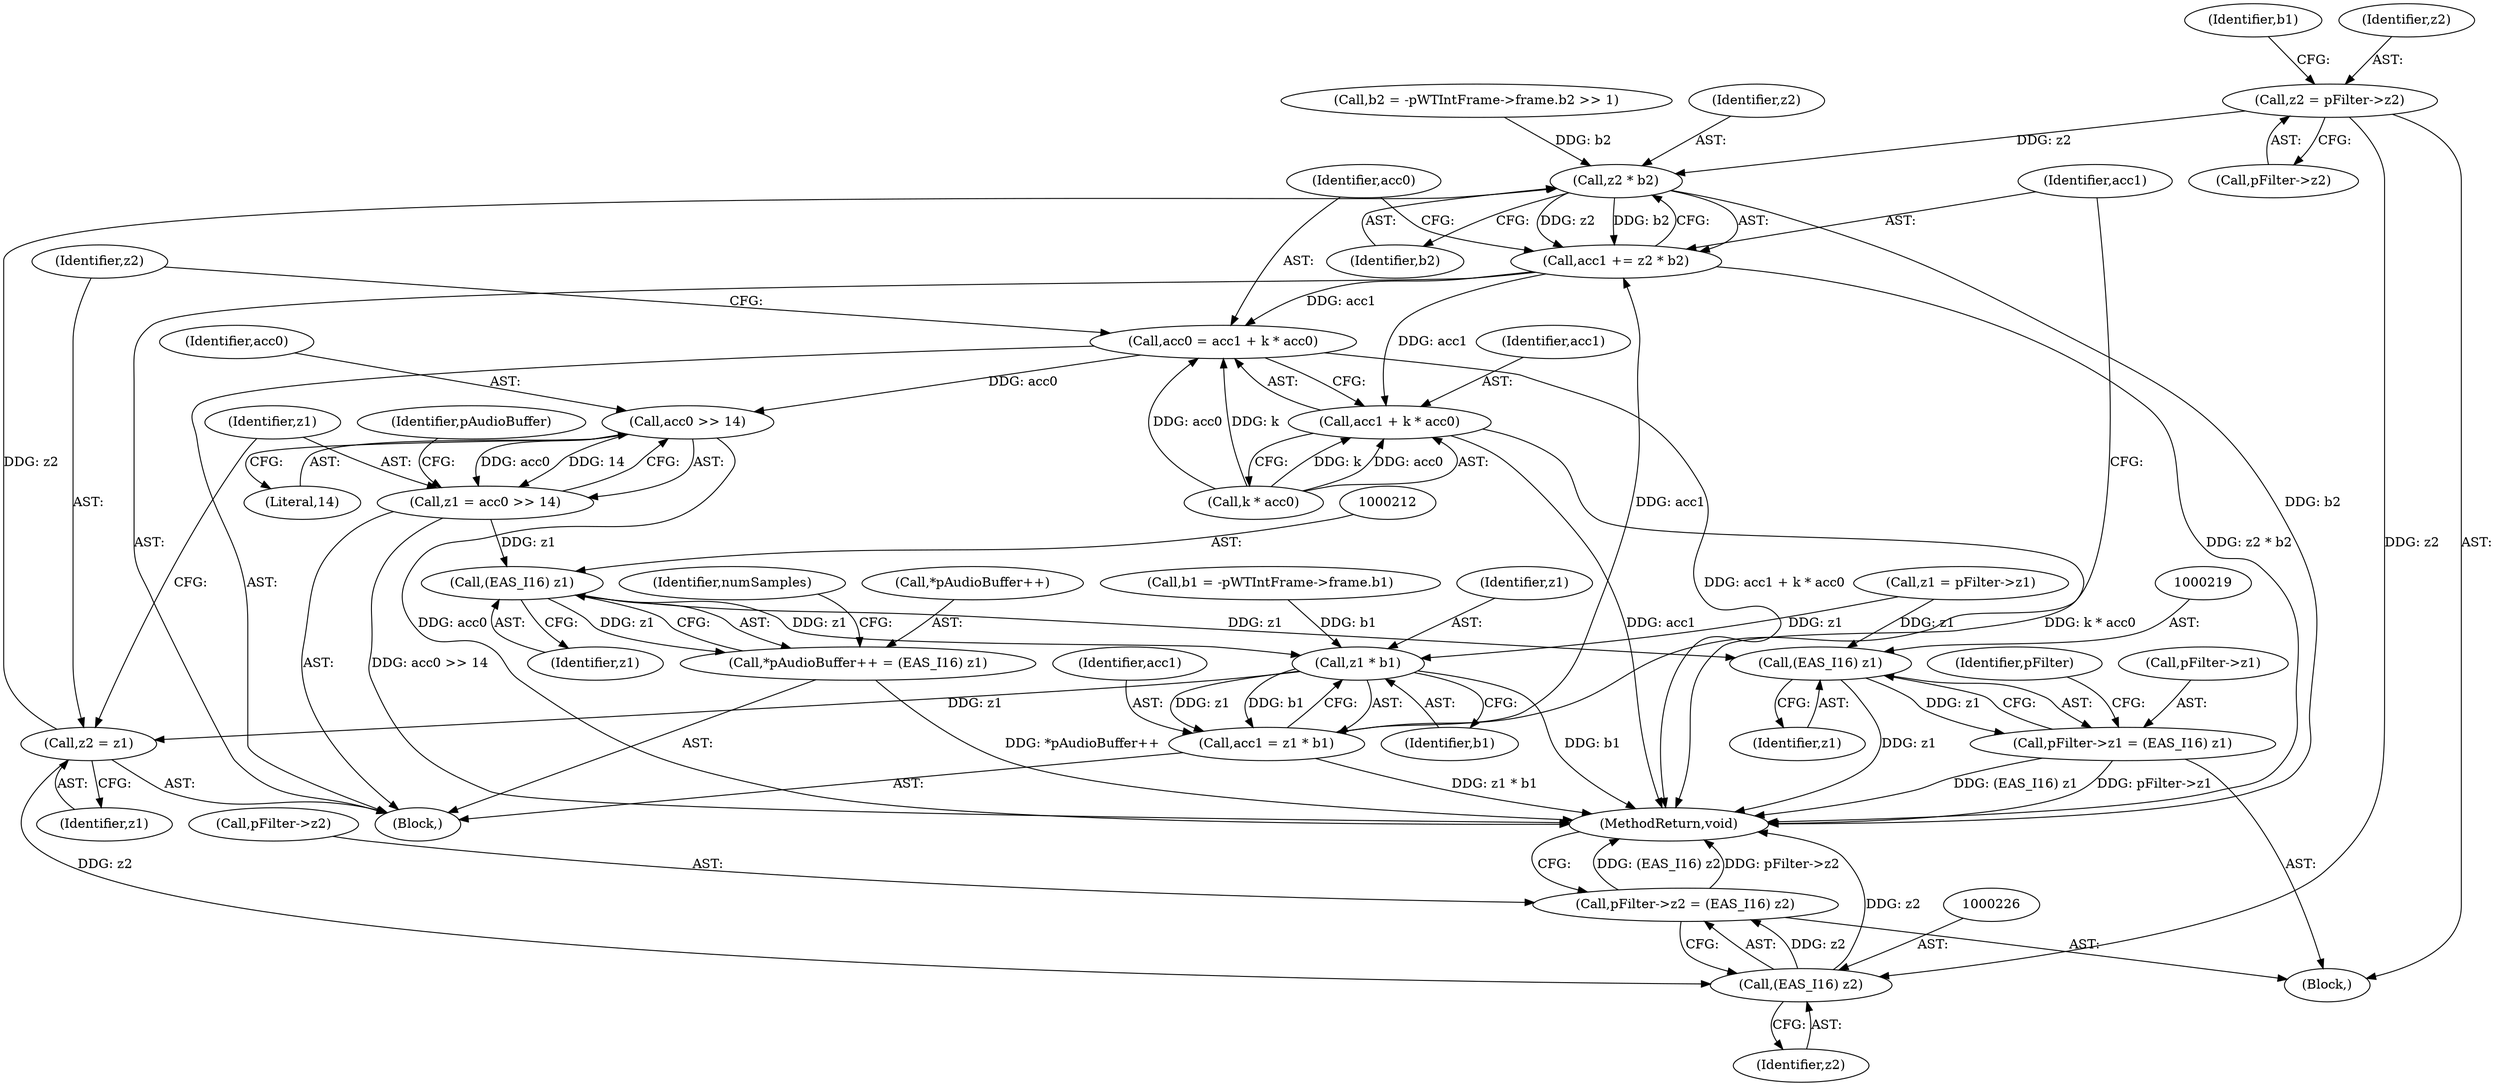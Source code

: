 digraph "0_Android_3ac044334c3ff6a61cb4238ff3ddaf17c7efcf49_3@pointer" {
"1000142" [label="(Call,z2 = pFilter->z2)"];
"1000189" [label="(Call,z2 * b2)"];
"1000187" [label="(Call,acc1 += z2 * b2)"];
"1000192" [label="(Call,acc0 = acc1 + k * acc0)"];
"1000204" [label="(Call,acc0 >> 14)"];
"1000202" [label="(Call,z1 = acc0 >> 14)"];
"1000211" [label="(Call,(EAS_I16) z1)"];
"1000184" [label="(Call,z1 * b1)"];
"1000182" [label="(Call,acc1 = z1 * b1)"];
"1000199" [label="(Call,z2 = z1)"];
"1000225" [label="(Call,(EAS_I16) z2)"];
"1000221" [label="(Call,pFilter->z2 = (EAS_I16) z2)"];
"1000207" [label="(Call,*pAudioBuffer++ = (EAS_I16) z1)"];
"1000218" [label="(Call,(EAS_I16) z1)"];
"1000214" [label="(Call,pFilter->z1 = (EAS_I16) z1)"];
"1000194" [label="(Call,acc1 + k * acc0)"];
"1000195" [label="(Identifier,acc1)"];
"1000228" [label="(MethodReturn,void)"];
"1000142" [label="(Call,z2 = pFilter->z2)"];
"1000205" [label="(Identifier,acc0)"];
"1000200" [label="(Identifier,z2)"];
"1000183" [label="(Identifier,acc1)"];
"1000227" [label="(Identifier,z2)"];
"1000155" [label="(Call,b2 = -pWTIntFrame->frame.b2 >> 1)"];
"1000186" [label="(Identifier,b1)"];
"1000203" [label="(Identifier,z1)"];
"1000176" [label="(Identifier,numSamples)"];
"1000177" [label="(Block,)"];
"1000223" [label="(Identifier,pFilter)"];
"1000206" [label="(Literal,14)"];
"1000192" [label="(Call,acc0 = acc1 + k * acc0)"];
"1000147" [label="(Call,b1 = -pWTIntFrame->frame.b1)"];
"1000185" [label="(Identifier,z1)"];
"1000222" [label="(Call,pFilter->z2)"];
"1000202" [label="(Call,z1 = acc0 >> 14)"];
"1000221" [label="(Call,pFilter->z2 = (EAS_I16) z2)"];
"1000211" [label="(Call,(EAS_I16) z1)"];
"1000184" [label="(Call,z1 * b1)"];
"1000220" [label="(Identifier,z1)"];
"1000193" [label="(Identifier,acc0)"];
"1000189" [label="(Call,z2 * b2)"];
"1000187" [label="(Call,acc1 += z2 * b2)"];
"1000207" [label="(Call,*pAudioBuffer++ = (EAS_I16) z1)"];
"1000196" [label="(Call,k * acc0)"];
"1000199" [label="(Call,z2 = z1)"];
"1000225" [label="(Call,(EAS_I16) z2)"];
"1000201" [label="(Identifier,z1)"];
"1000214" [label="(Call,pFilter->z1 = (EAS_I16) z1)"];
"1000137" [label="(Call,z1 = pFilter->z1)"];
"1000204" [label="(Call,acc0 >> 14)"];
"1000148" [label="(Identifier,b1)"];
"1000191" [label="(Identifier,b2)"];
"1000188" [label="(Identifier,acc1)"];
"1000143" [label="(Identifier,z2)"];
"1000208" [label="(Call,*pAudioBuffer++)"];
"1000218" [label="(Call,(EAS_I16) z1)"];
"1000182" [label="(Call,acc1 = z1 * b1)"];
"1000194" [label="(Call,acc1 + k * acc0)"];
"1000109" [label="(Block,)"];
"1000190" [label="(Identifier,z2)"];
"1000213" [label="(Identifier,z1)"];
"1000210" [label="(Identifier,pAudioBuffer)"];
"1000215" [label="(Call,pFilter->z1)"];
"1000144" [label="(Call,pFilter->z2)"];
"1000142" -> "1000109"  [label="AST: "];
"1000142" -> "1000144"  [label="CFG: "];
"1000143" -> "1000142"  [label="AST: "];
"1000144" -> "1000142"  [label="AST: "];
"1000148" -> "1000142"  [label="CFG: "];
"1000142" -> "1000189"  [label="DDG: z2"];
"1000142" -> "1000225"  [label="DDG: z2"];
"1000189" -> "1000187"  [label="AST: "];
"1000189" -> "1000191"  [label="CFG: "];
"1000190" -> "1000189"  [label="AST: "];
"1000191" -> "1000189"  [label="AST: "];
"1000187" -> "1000189"  [label="CFG: "];
"1000189" -> "1000228"  [label="DDG: b2"];
"1000189" -> "1000187"  [label="DDG: z2"];
"1000189" -> "1000187"  [label="DDG: b2"];
"1000199" -> "1000189"  [label="DDG: z2"];
"1000155" -> "1000189"  [label="DDG: b2"];
"1000187" -> "1000177"  [label="AST: "];
"1000188" -> "1000187"  [label="AST: "];
"1000193" -> "1000187"  [label="CFG: "];
"1000187" -> "1000228"  [label="DDG: z2 * b2"];
"1000182" -> "1000187"  [label="DDG: acc1"];
"1000187" -> "1000192"  [label="DDG: acc1"];
"1000187" -> "1000194"  [label="DDG: acc1"];
"1000192" -> "1000177"  [label="AST: "];
"1000192" -> "1000194"  [label="CFG: "];
"1000193" -> "1000192"  [label="AST: "];
"1000194" -> "1000192"  [label="AST: "];
"1000200" -> "1000192"  [label="CFG: "];
"1000192" -> "1000228"  [label="DDG: acc1 + k * acc0"];
"1000196" -> "1000192"  [label="DDG: k"];
"1000196" -> "1000192"  [label="DDG: acc0"];
"1000192" -> "1000204"  [label="DDG: acc0"];
"1000204" -> "1000202"  [label="AST: "];
"1000204" -> "1000206"  [label="CFG: "];
"1000205" -> "1000204"  [label="AST: "];
"1000206" -> "1000204"  [label="AST: "];
"1000202" -> "1000204"  [label="CFG: "];
"1000204" -> "1000228"  [label="DDG: acc0"];
"1000204" -> "1000202"  [label="DDG: acc0"];
"1000204" -> "1000202"  [label="DDG: 14"];
"1000202" -> "1000177"  [label="AST: "];
"1000203" -> "1000202"  [label="AST: "];
"1000210" -> "1000202"  [label="CFG: "];
"1000202" -> "1000228"  [label="DDG: acc0 >> 14"];
"1000202" -> "1000211"  [label="DDG: z1"];
"1000211" -> "1000207"  [label="AST: "];
"1000211" -> "1000213"  [label="CFG: "];
"1000212" -> "1000211"  [label="AST: "];
"1000213" -> "1000211"  [label="AST: "];
"1000207" -> "1000211"  [label="CFG: "];
"1000211" -> "1000184"  [label="DDG: z1"];
"1000211" -> "1000207"  [label="DDG: z1"];
"1000211" -> "1000218"  [label="DDG: z1"];
"1000184" -> "1000182"  [label="AST: "];
"1000184" -> "1000186"  [label="CFG: "];
"1000185" -> "1000184"  [label="AST: "];
"1000186" -> "1000184"  [label="AST: "];
"1000182" -> "1000184"  [label="CFG: "];
"1000184" -> "1000228"  [label="DDG: b1"];
"1000184" -> "1000182"  [label="DDG: z1"];
"1000184" -> "1000182"  [label="DDG: b1"];
"1000137" -> "1000184"  [label="DDG: z1"];
"1000147" -> "1000184"  [label="DDG: b1"];
"1000184" -> "1000199"  [label="DDG: z1"];
"1000182" -> "1000177"  [label="AST: "];
"1000183" -> "1000182"  [label="AST: "];
"1000188" -> "1000182"  [label="CFG: "];
"1000182" -> "1000228"  [label="DDG: z1 * b1"];
"1000199" -> "1000177"  [label="AST: "];
"1000199" -> "1000201"  [label="CFG: "];
"1000200" -> "1000199"  [label="AST: "];
"1000201" -> "1000199"  [label="AST: "];
"1000203" -> "1000199"  [label="CFG: "];
"1000199" -> "1000225"  [label="DDG: z2"];
"1000225" -> "1000221"  [label="AST: "];
"1000225" -> "1000227"  [label="CFG: "];
"1000226" -> "1000225"  [label="AST: "];
"1000227" -> "1000225"  [label="AST: "];
"1000221" -> "1000225"  [label="CFG: "];
"1000225" -> "1000228"  [label="DDG: z2"];
"1000225" -> "1000221"  [label="DDG: z2"];
"1000221" -> "1000109"  [label="AST: "];
"1000222" -> "1000221"  [label="AST: "];
"1000228" -> "1000221"  [label="CFG: "];
"1000221" -> "1000228"  [label="DDG: (EAS_I16) z2"];
"1000221" -> "1000228"  [label="DDG: pFilter->z2"];
"1000207" -> "1000177"  [label="AST: "];
"1000208" -> "1000207"  [label="AST: "];
"1000176" -> "1000207"  [label="CFG: "];
"1000207" -> "1000228"  [label="DDG: *pAudioBuffer++"];
"1000218" -> "1000214"  [label="AST: "];
"1000218" -> "1000220"  [label="CFG: "];
"1000219" -> "1000218"  [label="AST: "];
"1000220" -> "1000218"  [label="AST: "];
"1000214" -> "1000218"  [label="CFG: "];
"1000218" -> "1000228"  [label="DDG: z1"];
"1000218" -> "1000214"  [label="DDG: z1"];
"1000137" -> "1000218"  [label="DDG: z1"];
"1000214" -> "1000109"  [label="AST: "];
"1000215" -> "1000214"  [label="AST: "];
"1000223" -> "1000214"  [label="CFG: "];
"1000214" -> "1000228"  [label="DDG: (EAS_I16) z1"];
"1000214" -> "1000228"  [label="DDG: pFilter->z1"];
"1000194" -> "1000196"  [label="CFG: "];
"1000195" -> "1000194"  [label="AST: "];
"1000196" -> "1000194"  [label="AST: "];
"1000194" -> "1000228"  [label="DDG: k * acc0"];
"1000194" -> "1000228"  [label="DDG: acc1"];
"1000196" -> "1000194"  [label="DDG: k"];
"1000196" -> "1000194"  [label="DDG: acc0"];
}
